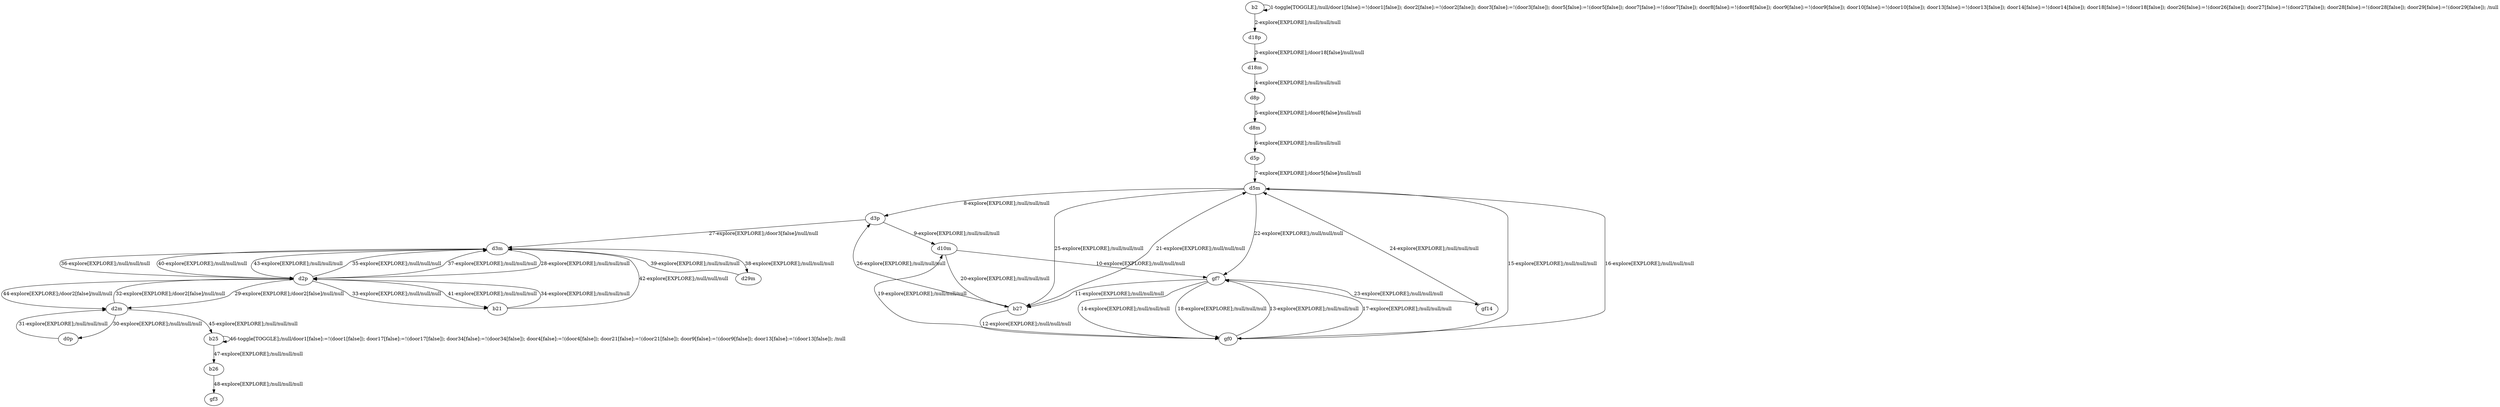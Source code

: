 # Total number of goals covered by this test: 3
# b21 --> d2p
# b25 --> b25
# d2m --> d0p

digraph g {
"b2" -> "b2" [label = "1-toggle[TOGGLE];/null/door1[false]:=!(door1[false]); door2[false]:=!(door2[false]); door3[false]:=!(door3[false]); door5[false]:=!(door5[false]); door7[false]:=!(door7[false]); door8[false]:=!(door8[false]); door9[false]:=!(door9[false]); door10[false]:=!(door10[false]); door13[false]:=!(door13[false]); door14[false]:=!(door14[false]); door18[false]:=!(door18[false]); door26[false]:=!(door26[false]); door27[false]:=!(door27[false]); door28[false]:=!(door28[false]); door29[false]:=!(door29[false]); /null"];
"b2" -> "d18p" [label = "2-explore[EXPLORE];/null/null/null"];
"d18p" -> "d18m" [label = "3-explore[EXPLORE];/door18[false]/null/null"];
"d18m" -> "d8p" [label = "4-explore[EXPLORE];/null/null/null"];
"d8p" -> "d8m" [label = "5-explore[EXPLORE];/door8[false]/null/null"];
"d8m" -> "d5p" [label = "6-explore[EXPLORE];/null/null/null"];
"d5p" -> "d5m" [label = "7-explore[EXPLORE];/door5[false]/null/null"];
"d5m" -> "d3p" [label = "8-explore[EXPLORE];/null/null/null"];
"d3p" -> "d10m" [label = "9-explore[EXPLORE];/null/null/null"];
"d10m" -> "gf7" [label = "10-explore[EXPLORE];/null/null/null"];
"gf7" -> "b27" [label = "11-explore[EXPLORE];/null/null/null"];
"b27" -> "gf0" [label = "12-explore[EXPLORE];/null/null/null"];
"gf0" -> "gf7" [label = "13-explore[EXPLORE];/null/null/null"];
"gf7" -> "gf0" [label = "14-explore[EXPLORE];/null/null/null"];
"gf0" -> "d5m" [label = "15-explore[EXPLORE];/null/null/null"];
"d5m" -> "gf0" [label = "16-explore[EXPLORE];/null/null/null"];
"gf0" -> "gf7" [label = "17-explore[EXPLORE];/null/null/null"];
"gf7" -> "gf0" [label = "18-explore[EXPLORE];/null/null/null"];
"gf0" -> "d10m" [label = "19-explore[EXPLORE];/null/null/null"];
"d10m" -> "b27" [label = "20-explore[EXPLORE];/null/null/null"];
"b27" -> "d5m" [label = "21-explore[EXPLORE];/null/null/null"];
"d5m" -> "gf7" [label = "22-explore[EXPLORE];/null/null/null"];
"gf7" -> "gf14" [label = "23-explore[EXPLORE];/null/null/null"];
"gf14" -> "d5m" [label = "24-explore[EXPLORE];/null/null/null"];
"d5m" -> "b27" [label = "25-explore[EXPLORE];/null/null/null"];
"b27" -> "d3p" [label = "26-explore[EXPLORE];/null/null/null"];
"d3p" -> "d3m" [label = "27-explore[EXPLORE];/door3[false]/null/null"];
"d3m" -> "d2p" [label = "28-explore[EXPLORE];/null/null/null"];
"d2p" -> "d2m" [label = "29-explore[EXPLORE];/door2[false]/null/null"];
"d2m" -> "d0p" [label = "30-explore[EXPLORE];/null/null/null"];
"d0p" -> "d2m" [label = "31-explore[EXPLORE];/null/null/null"];
"d2m" -> "d2p" [label = "32-explore[EXPLORE];/door2[false]/null/null"];
"d2p" -> "b21" [label = "33-explore[EXPLORE];/null/null/null"];
"b21" -> "d2p" [label = "34-explore[EXPLORE];/null/null/null"];
"d2p" -> "d3m" [label = "35-explore[EXPLORE];/null/null/null"];
"d3m" -> "d2p" [label = "36-explore[EXPLORE];/null/null/null"];
"d2p" -> "d3m" [label = "37-explore[EXPLORE];/null/null/null"];
"d3m" -> "d29m" [label = "38-explore[EXPLORE];/null/null/null"];
"d29m" -> "d3m" [label = "39-explore[EXPLORE];/null/null/null"];
"d3m" -> "d2p" [label = "40-explore[EXPLORE];/null/null/null"];
"d2p" -> "b21" [label = "41-explore[EXPLORE];/null/null/null"];
"b21" -> "d3m" [label = "42-explore[EXPLORE];/null/null/null"];
"d3m" -> "d2p" [label = "43-explore[EXPLORE];/null/null/null"];
"d2p" -> "d2m" [label = "44-explore[EXPLORE];/door2[false]/null/null"];
"d2m" -> "b25" [label = "45-explore[EXPLORE];/null/null/null"];
"b25" -> "b25" [label = "46-toggle[TOGGLE];/null/door1[false]:=!(door1[false]); door17[false]:=!(door17[false]); door34[false]:=!(door34[false]); door4[false]:=!(door4[false]); door21[false]:=!(door21[false]); door9[false]:=!(door9[false]); door13[false]:=!(door13[false]); /null"];
"b25" -> "b26" [label = "47-explore[EXPLORE];/null/null/null"];
"b26" -> "gf3" [label = "48-explore[EXPLORE];/null/null/null"];
}